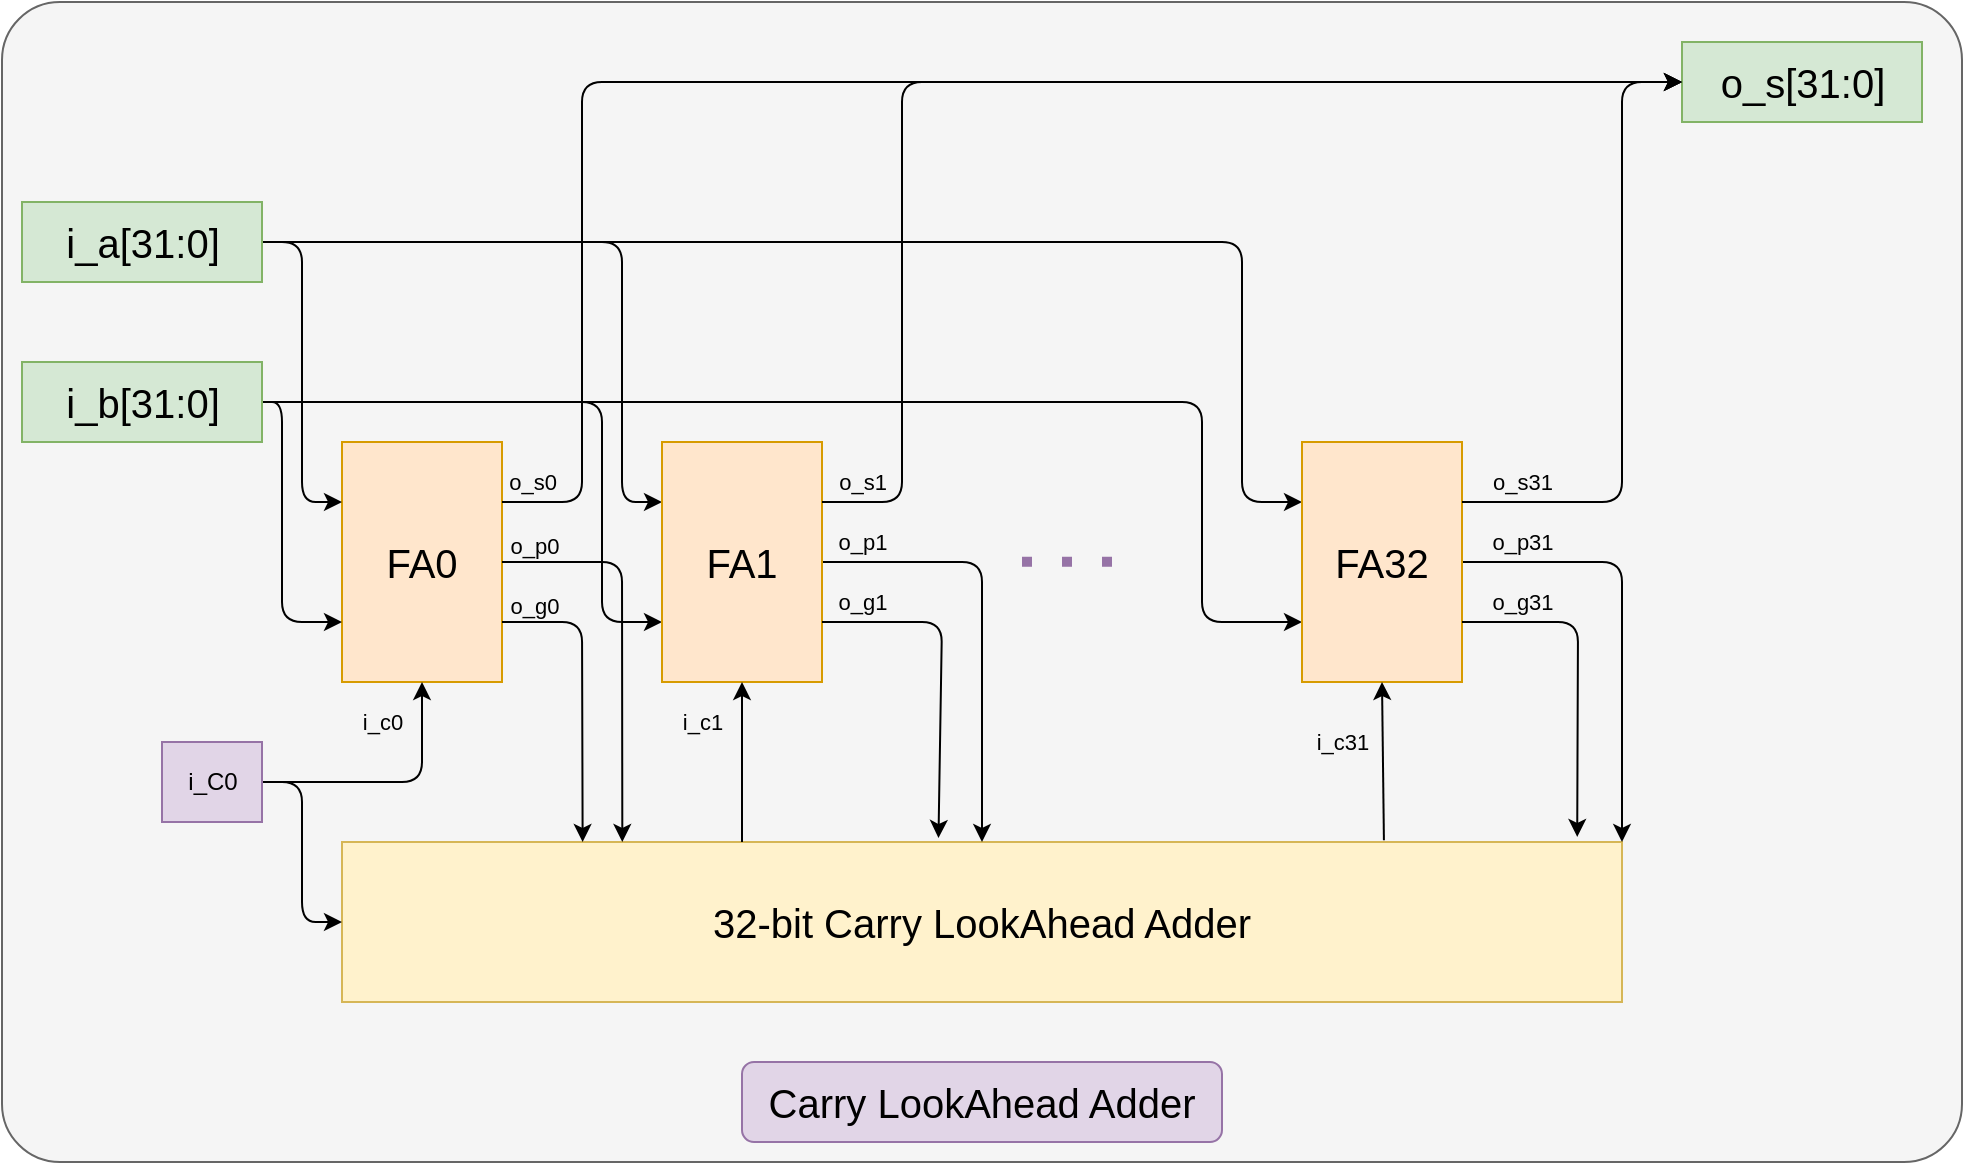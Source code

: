 <mxfile>
    <diagram id="Ix-LIBbcwvnBUReB5Ily" name="Page-1">
        <mxGraphModel dx="2092" dy="935" grid="1" gridSize="10" guides="1" tooltips="1" connect="1" arrows="1" fold="1" page="1" pageScale="1" pageWidth="850" pageHeight="1100" math="0" shadow="0">
            <root>
                <mxCell id="0"/>
                <mxCell id="1" parent="0"/>
                <mxCell id="49" value="" style="rounded=1;whiteSpace=wrap;html=1;arcSize=5;fillColor=#f5f5f5;strokeColor=#666666;fontColor=#333333;" vertex="1" parent="1">
                    <mxGeometry x="-10" y="60" width="980" height="580" as="geometry"/>
                </mxCell>
                <mxCell id="2" value="&lt;font style=&quot;font-size: 20px;&quot;&gt;FA0&lt;/font&gt;" style="rounded=0;whiteSpace=wrap;html=1;fillColor=#ffe6cc;strokeColor=#d79b00;" vertex="1" parent="1">
                    <mxGeometry x="160" y="280" width="80" height="120" as="geometry"/>
                </mxCell>
                <mxCell id="6" style="edgeStyle=none;html=1;exitX=0;exitY=0;exitDx=120;exitDy=20;exitPerimeter=0;entryX=0;entryY=0.25;entryDx=0;entryDy=0;" edge="1" parent="1" source="3" target="2">
                    <mxGeometry relative="1" as="geometry">
                        <Array as="points">
                            <mxPoint x="140" y="180"/>
                            <mxPoint x="140" y="310"/>
                        </Array>
                    </mxGeometry>
                </mxCell>
                <mxCell id="26" style="edgeStyle=none;html=1;exitX=0;exitY=0;exitDx=120;exitDy=20;exitPerimeter=0;entryX=0;entryY=0.25;entryDx=0;entryDy=0;" edge="1" parent="1" source="3" target="16">
                    <mxGeometry relative="1" as="geometry">
                        <Array as="points">
                            <mxPoint x="300" y="180"/>
                            <mxPoint x="300" y="310"/>
                        </Array>
                    </mxGeometry>
                </mxCell>
                <mxCell id="28" style="edgeStyle=none;html=1;exitX=0;exitY=0;exitDx=120;exitDy=20;exitPerimeter=0;entryX=0;entryY=0.25;entryDx=0;entryDy=0;" edge="1" parent="1" source="3" target="21">
                    <mxGeometry relative="1" as="geometry">
                        <mxPoint x="540" y="340" as="targetPoint"/>
                        <Array as="points">
                            <mxPoint x="610" y="180"/>
                            <mxPoint x="610" y="310"/>
                        </Array>
                    </mxGeometry>
                </mxCell>
                <mxCell id="3" value="&lt;font style=&quot;font-size: 20px;&quot;&gt;i_a[31:0]&lt;/font&gt;" style="externalPins=0;recursiveResize=0;shadow=0;dashed=0;align=center;html=1;strokeWidth=1;shape=mxgraph.rtl.abstract.entity;container=1;collapsible=0;kind=input;drawPins=0;left=0;right=1;bottom=0;top=0;fillColor=#d5e8d4;strokeColor=#82b366;" vertex="1" parent="1">
                    <mxGeometry y="160" width="120" height="40" as="geometry"/>
                </mxCell>
                <mxCell id="5" style="edgeStyle=none;html=1;exitX=0;exitY=0;exitDx=120;exitDy=20;exitPerimeter=0;entryX=0;entryY=0.75;entryDx=0;entryDy=0;" edge="1" parent="1" source="4" target="2">
                    <mxGeometry relative="1" as="geometry">
                        <Array as="points">
                            <mxPoint x="130" y="260"/>
                            <mxPoint x="130" y="370"/>
                        </Array>
                    </mxGeometry>
                </mxCell>
                <mxCell id="27" style="edgeStyle=none;html=1;exitX=0;exitY=0;exitDx=120;exitDy=20;exitPerimeter=0;entryX=0;entryY=0.75;entryDx=0;entryDy=0;" edge="1" parent="1" source="4" target="16">
                    <mxGeometry relative="1" as="geometry">
                        <Array as="points">
                            <mxPoint x="290" y="260"/>
                            <mxPoint x="290" y="370"/>
                        </Array>
                    </mxGeometry>
                </mxCell>
                <mxCell id="29" style="edgeStyle=none;html=1;exitX=0;exitY=0;exitDx=120;exitDy=20;exitPerimeter=0;entryX=0;entryY=0.75;entryDx=0;entryDy=0;" edge="1" parent="1" source="4" target="21">
                    <mxGeometry relative="1" as="geometry">
                        <Array as="points">
                            <mxPoint x="590" y="260"/>
                            <mxPoint x="590" y="370"/>
                        </Array>
                    </mxGeometry>
                </mxCell>
                <mxCell id="4" value="&lt;font style=&quot;font-size: 20px;&quot;&gt;i_b[31:0]&lt;/font&gt;" style="externalPins=0;recursiveResize=0;shadow=0;dashed=0;align=center;html=1;strokeWidth=1;shape=mxgraph.rtl.abstract.entity;container=1;collapsible=0;kind=input;drawPins=0;left=0;right=1;bottom=0;top=0;fillColor=#d5e8d4;strokeColor=#82b366;" vertex="1" parent="1">
                    <mxGeometry y="240" width="120" height="40" as="geometry"/>
                </mxCell>
                <mxCell id="7" value="&lt;font style=&quot;font-size: 20px;&quot;&gt;32-bit Carry LookAhead Adder&lt;/font&gt;" style="rounded=0;whiteSpace=wrap;html=1;fillColor=#fff2cc;strokeColor=#d6b656;" vertex="1" parent="1">
                    <mxGeometry x="160" y="480" width="640" height="80" as="geometry"/>
                </mxCell>
                <mxCell id="8" style="edgeStyle=none;html=1;exitX=1;exitY=0.75;exitDx=0;exitDy=0;entryX=0.188;entryY=0;entryDx=0;entryDy=0;entryPerimeter=0;" edge="1" parent="1" source="2" target="7">
                    <mxGeometry relative="1" as="geometry">
                        <Array as="points">
                            <mxPoint x="280" y="370"/>
                        </Array>
                    </mxGeometry>
                </mxCell>
                <mxCell id="9" style="edgeStyle=none;html=1;exitX=1;exitY=0.5;exitDx=0;exitDy=0;entryX=0.219;entryY=0;entryDx=0;entryDy=0;entryPerimeter=0;" edge="1" parent="1" source="2" target="7">
                    <mxGeometry relative="1" as="geometry">
                        <Array as="points">
                            <mxPoint x="300" y="340"/>
                        </Array>
                    </mxGeometry>
                </mxCell>
                <mxCell id="10" value="&lt;font style=&quot;font-size: 20px;&quot;&gt;o_s[31:0]&lt;/font&gt;" style="externalPins=0;recursiveResize=0;shadow=0;dashed=0;align=center;html=1;strokeWidth=1;shape=mxgraph.rtl.abstract.entity;container=1;collapsible=0;kind=output;drawPins=0;left=1;right=0;bottom=0;top=0;fillColor=#d5e8d4;strokeColor=#82b366;" vertex="1" parent="1">
                    <mxGeometry x="830" y="80" width="120" height="40" as="geometry"/>
                </mxCell>
                <mxCell id="11" style="edgeStyle=none;html=1;exitX=1;exitY=0.25;exitDx=0;exitDy=0;entryX=0;entryY=0;entryDx=0;entryDy=20;entryPerimeter=0;" edge="1" parent="1" source="2" target="10">
                    <mxGeometry relative="1" as="geometry">
                        <Array as="points">
                            <mxPoint x="280" y="310"/>
                            <mxPoint x="280" y="100"/>
                        </Array>
                    </mxGeometry>
                </mxCell>
                <mxCell id="35" value="o_s0" style="edgeLabel;html=1;align=center;verticalAlign=middle;resizable=0;points=[];labelBackgroundColor=none;" vertex="1" connectable="0" parent="11">
                    <mxGeometry x="-0.963" y="3" relative="1" as="geometry">
                        <mxPoint y="-7" as="offset"/>
                    </mxGeometry>
                </mxCell>
                <mxCell id="37" value="o_s1" style="edgeLabel;html=1;align=center;verticalAlign=middle;resizable=0;points=[];labelBackgroundColor=none;" vertex="1" connectable="0" parent="11">
                    <mxGeometry x="-0.963" y="3" relative="1" as="geometry">
                        <mxPoint x="165" y="-7" as="offset"/>
                    </mxGeometry>
                </mxCell>
                <mxCell id="38" value="o_s31" style="edgeLabel;html=1;align=center;verticalAlign=middle;resizable=0;points=[];labelBackgroundColor=none;" vertex="1" connectable="0" parent="11">
                    <mxGeometry x="-0.963" y="3" relative="1" as="geometry">
                        <mxPoint x="495" y="-7" as="offset"/>
                    </mxGeometry>
                </mxCell>
                <mxCell id="39" value="o_p0" style="edgeLabel;html=1;align=center;verticalAlign=middle;resizable=0;points=[];labelBackgroundColor=none;" vertex="1" connectable="0" parent="11">
                    <mxGeometry x="-0.963" y="3" relative="1" as="geometry">
                        <mxPoint x="1" y="25" as="offset"/>
                    </mxGeometry>
                </mxCell>
                <mxCell id="40" value="o_p1" style="edgeLabel;html=1;align=center;verticalAlign=middle;resizable=0;points=[];labelBackgroundColor=none;" vertex="1" connectable="0" parent="11">
                    <mxGeometry x="-0.963" y="3" relative="1" as="geometry">
                        <mxPoint x="165" y="23" as="offset"/>
                    </mxGeometry>
                </mxCell>
                <mxCell id="41" value="o_p31" style="edgeLabel;html=1;align=center;verticalAlign=middle;resizable=0;points=[];labelBackgroundColor=none;" vertex="1" connectable="0" parent="11">
                    <mxGeometry x="-0.963" y="3" relative="1" as="geometry">
                        <mxPoint x="495" y="23" as="offset"/>
                    </mxGeometry>
                </mxCell>
                <mxCell id="43" value="o_g0" style="edgeLabel;html=1;align=center;verticalAlign=middle;resizable=0;points=[];labelBackgroundColor=none;" vertex="1" connectable="0" parent="11">
                    <mxGeometry x="-0.963" y="3" relative="1" as="geometry">
                        <mxPoint x="1" y="55" as="offset"/>
                    </mxGeometry>
                </mxCell>
                <mxCell id="44" value="o_g1" style="edgeLabel;html=1;align=center;verticalAlign=middle;resizable=0;points=[];labelBackgroundColor=none;" vertex="1" connectable="0" parent="11">
                    <mxGeometry x="-0.963" y="3" relative="1" as="geometry">
                        <mxPoint x="165" y="53" as="offset"/>
                    </mxGeometry>
                </mxCell>
                <mxCell id="45" value="o_g31" style="edgeLabel;html=1;align=center;verticalAlign=middle;resizable=0;points=[];labelBackgroundColor=none;" vertex="1" connectable="0" parent="11">
                    <mxGeometry x="-0.963" y="3" relative="1" as="geometry">
                        <mxPoint x="495" y="53" as="offset"/>
                    </mxGeometry>
                </mxCell>
                <mxCell id="46" value="i_c0" style="edgeLabel;html=1;align=center;verticalAlign=middle;resizable=0;points=[];labelBackgroundColor=none;" vertex="1" connectable="0" parent="11">
                    <mxGeometry x="-0.963" y="3" relative="1" as="geometry">
                        <mxPoint x="-75" y="113" as="offset"/>
                    </mxGeometry>
                </mxCell>
                <mxCell id="47" value="i_c1" style="edgeLabel;html=1;align=center;verticalAlign=middle;resizable=0;points=[];labelBackgroundColor=none;" vertex="1" connectable="0" parent="11">
                    <mxGeometry x="-0.963" y="3" relative="1" as="geometry">
                        <mxPoint x="85" y="113" as="offset"/>
                    </mxGeometry>
                </mxCell>
                <mxCell id="48" value="i_c31" style="edgeLabel;html=1;align=center;verticalAlign=middle;resizable=0;points=[];labelBackgroundColor=none;" vertex="1" connectable="0" parent="11">
                    <mxGeometry x="-0.963" y="3" relative="1" as="geometry">
                        <mxPoint x="405" y="123" as="offset"/>
                    </mxGeometry>
                </mxCell>
                <mxCell id="14" style="edgeStyle=none;html=1;exitX=0;exitY=0;exitDx=50;exitDy=20;exitPerimeter=0;entryX=0.5;entryY=1;entryDx=0;entryDy=0;" edge="1" parent="1" source="13" target="2">
                    <mxGeometry relative="1" as="geometry">
                        <Array as="points">
                            <mxPoint x="200" y="450"/>
                        </Array>
                    </mxGeometry>
                </mxCell>
                <mxCell id="15" style="edgeStyle=none;html=1;exitX=0;exitY=0;exitDx=50;exitDy=20;exitPerimeter=0;entryX=0;entryY=0.5;entryDx=0;entryDy=0;" edge="1" parent="1" source="13" target="7">
                    <mxGeometry relative="1" as="geometry">
                        <Array as="points">
                            <mxPoint x="140" y="450"/>
                            <mxPoint x="140" y="520"/>
                        </Array>
                    </mxGeometry>
                </mxCell>
                <mxCell id="13" value="i_C0" style="externalPins=0;recursiveResize=0;shadow=0;dashed=0;align=center;html=1;strokeWidth=1;shape=mxgraph.rtl.abstract.entity;container=1;collapsible=0;kind=input;drawPins=0;left=0;right=1;bottom=0;top=0;fillColor=#e1d5e7;strokeColor=#9673a6;" vertex="1" parent="1">
                    <mxGeometry x="70" y="430" width="50" height="40" as="geometry"/>
                </mxCell>
                <mxCell id="18" style="edgeStyle=none;html=1;exitX=1;exitY=0.5;exitDx=0;exitDy=0;entryX=0.5;entryY=0;entryDx=0;entryDy=0;" edge="1" parent="1" source="16" target="7">
                    <mxGeometry relative="1" as="geometry">
                        <Array as="points">
                            <mxPoint x="480" y="340"/>
                        </Array>
                    </mxGeometry>
                </mxCell>
                <mxCell id="16" value="&lt;font style=&quot;font-size: 20px;&quot;&gt;FA1&lt;/font&gt;" style="rounded=0;whiteSpace=wrap;html=1;fillColor=#ffe6cc;strokeColor=#d79b00;" vertex="1" parent="1">
                    <mxGeometry x="320" y="280" width="80" height="120" as="geometry"/>
                </mxCell>
                <mxCell id="17" style="edgeStyle=none;html=1;exitX=1;exitY=0.25;exitDx=0;exitDy=0;entryX=0;entryY=0;entryDx=0;entryDy=20;entryPerimeter=0;" edge="1" parent="1" source="16" target="10">
                    <mxGeometry relative="1" as="geometry">
                        <Array as="points">
                            <mxPoint x="440" y="310"/>
                            <mxPoint x="440" y="100"/>
                        </Array>
                    </mxGeometry>
                </mxCell>
                <mxCell id="19" style="edgeStyle=none;html=1;exitX=1;exitY=0.75;exitDx=0;exitDy=0;entryX=0.466;entryY=-0.025;entryDx=0;entryDy=0;entryPerimeter=0;" edge="1" parent="1" source="16" target="7">
                    <mxGeometry relative="1" as="geometry">
                        <Array as="points">
                            <mxPoint x="460" y="370"/>
                        </Array>
                    </mxGeometry>
                </mxCell>
                <mxCell id="20" style="edgeStyle=none;html=1;entryX=0.5;entryY=1;entryDx=0;entryDy=0;" edge="1" parent="1" target="16">
                    <mxGeometry relative="1" as="geometry">
                        <mxPoint x="360" y="480" as="sourcePoint"/>
                    </mxGeometry>
                </mxCell>
                <mxCell id="23" style="edgeStyle=none;html=1;exitX=1;exitY=0.5;exitDx=0;exitDy=0;entryX=1;entryY=0;entryDx=0;entryDy=0;" edge="1" parent="1" source="21" target="7">
                    <mxGeometry relative="1" as="geometry">
                        <Array as="points">
                            <mxPoint x="800" y="340"/>
                        </Array>
                    </mxGeometry>
                </mxCell>
                <mxCell id="21" value="&lt;font style=&quot;font-size: 20px;&quot;&gt;FA32&lt;/font&gt;" style="rounded=0;whiteSpace=wrap;html=1;fillColor=#ffe6cc;strokeColor=#d79b00;" vertex="1" parent="1">
                    <mxGeometry x="640" y="280" width="80" height="120" as="geometry"/>
                </mxCell>
                <mxCell id="22" style="edgeStyle=none;html=1;exitX=1;exitY=0.25;exitDx=0;exitDy=0;entryX=0;entryY=0;entryDx=0;entryDy=20;entryPerimeter=0;" edge="1" parent="1" source="21" target="10">
                    <mxGeometry relative="1" as="geometry">
                        <Array as="points">
                            <mxPoint x="800" y="310"/>
                            <mxPoint x="800" y="100"/>
                        </Array>
                    </mxGeometry>
                </mxCell>
                <mxCell id="24" style="edgeStyle=none;html=1;exitX=1;exitY=0.75;exitDx=0;exitDy=0;entryX=0.965;entryY=-0.032;entryDx=0;entryDy=0;entryPerimeter=0;" edge="1" parent="1" source="21" target="7">
                    <mxGeometry relative="1" as="geometry">
                        <Array as="points">
                            <mxPoint x="778" y="370"/>
                        </Array>
                    </mxGeometry>
                </mxCell>
                <mxCell id="25" style="edgeStyle=none;html=1;exitX=0.814;exitY=-0.011;exitDx=0;exitDy=0;entryX=0.5;entryY=1;entryDx=0;entryDy=0;exitPerimeter=0;" edge="1" parent="1" source="7" target="21">
                    <mxGeometry relative="1" as="geometry"/>
                </mxCell>
                <mxCell id="31" value="" style="endArrow=none;dashed=1;html=1;dashPattern=1 3;strokeWidth=5;endSize=7;jumpSize=7;fillColor=#e1d5e7;strokeColor=#9673a6;" edge="1" parent="1">
                    <mxGeometry width="50" height="50" relative="1" as="geometry">
                        <mxPoint x="500" y="339.86" as="sourcePoint"/>
                        <mxPoint x="560" y="339.86" as="targetPoint"/>
                        <Array as="points">
                            <mxPoint x="530" y="339.86"/>
                        </Array>
                    </mxGeometry>
                </mxCell>
                <mxCell id="51" value="&lt;font style=&quot;font-size: 20px;&quot;&gt;Carry LookAhead Adder&lt;/font&gt;" style="rounded=1;whiteSpace=wrap;html=1;fillColor=#e1d5e7;strokeColor=#9673a6;" vertex="1" parent="1">
                    <mxGeometry x="360" y="590" width="240" height="40" as="geometry"/>
                </mxCell>
            </root>
        </mxGraphModel>
    </diagram>
</mxfile>